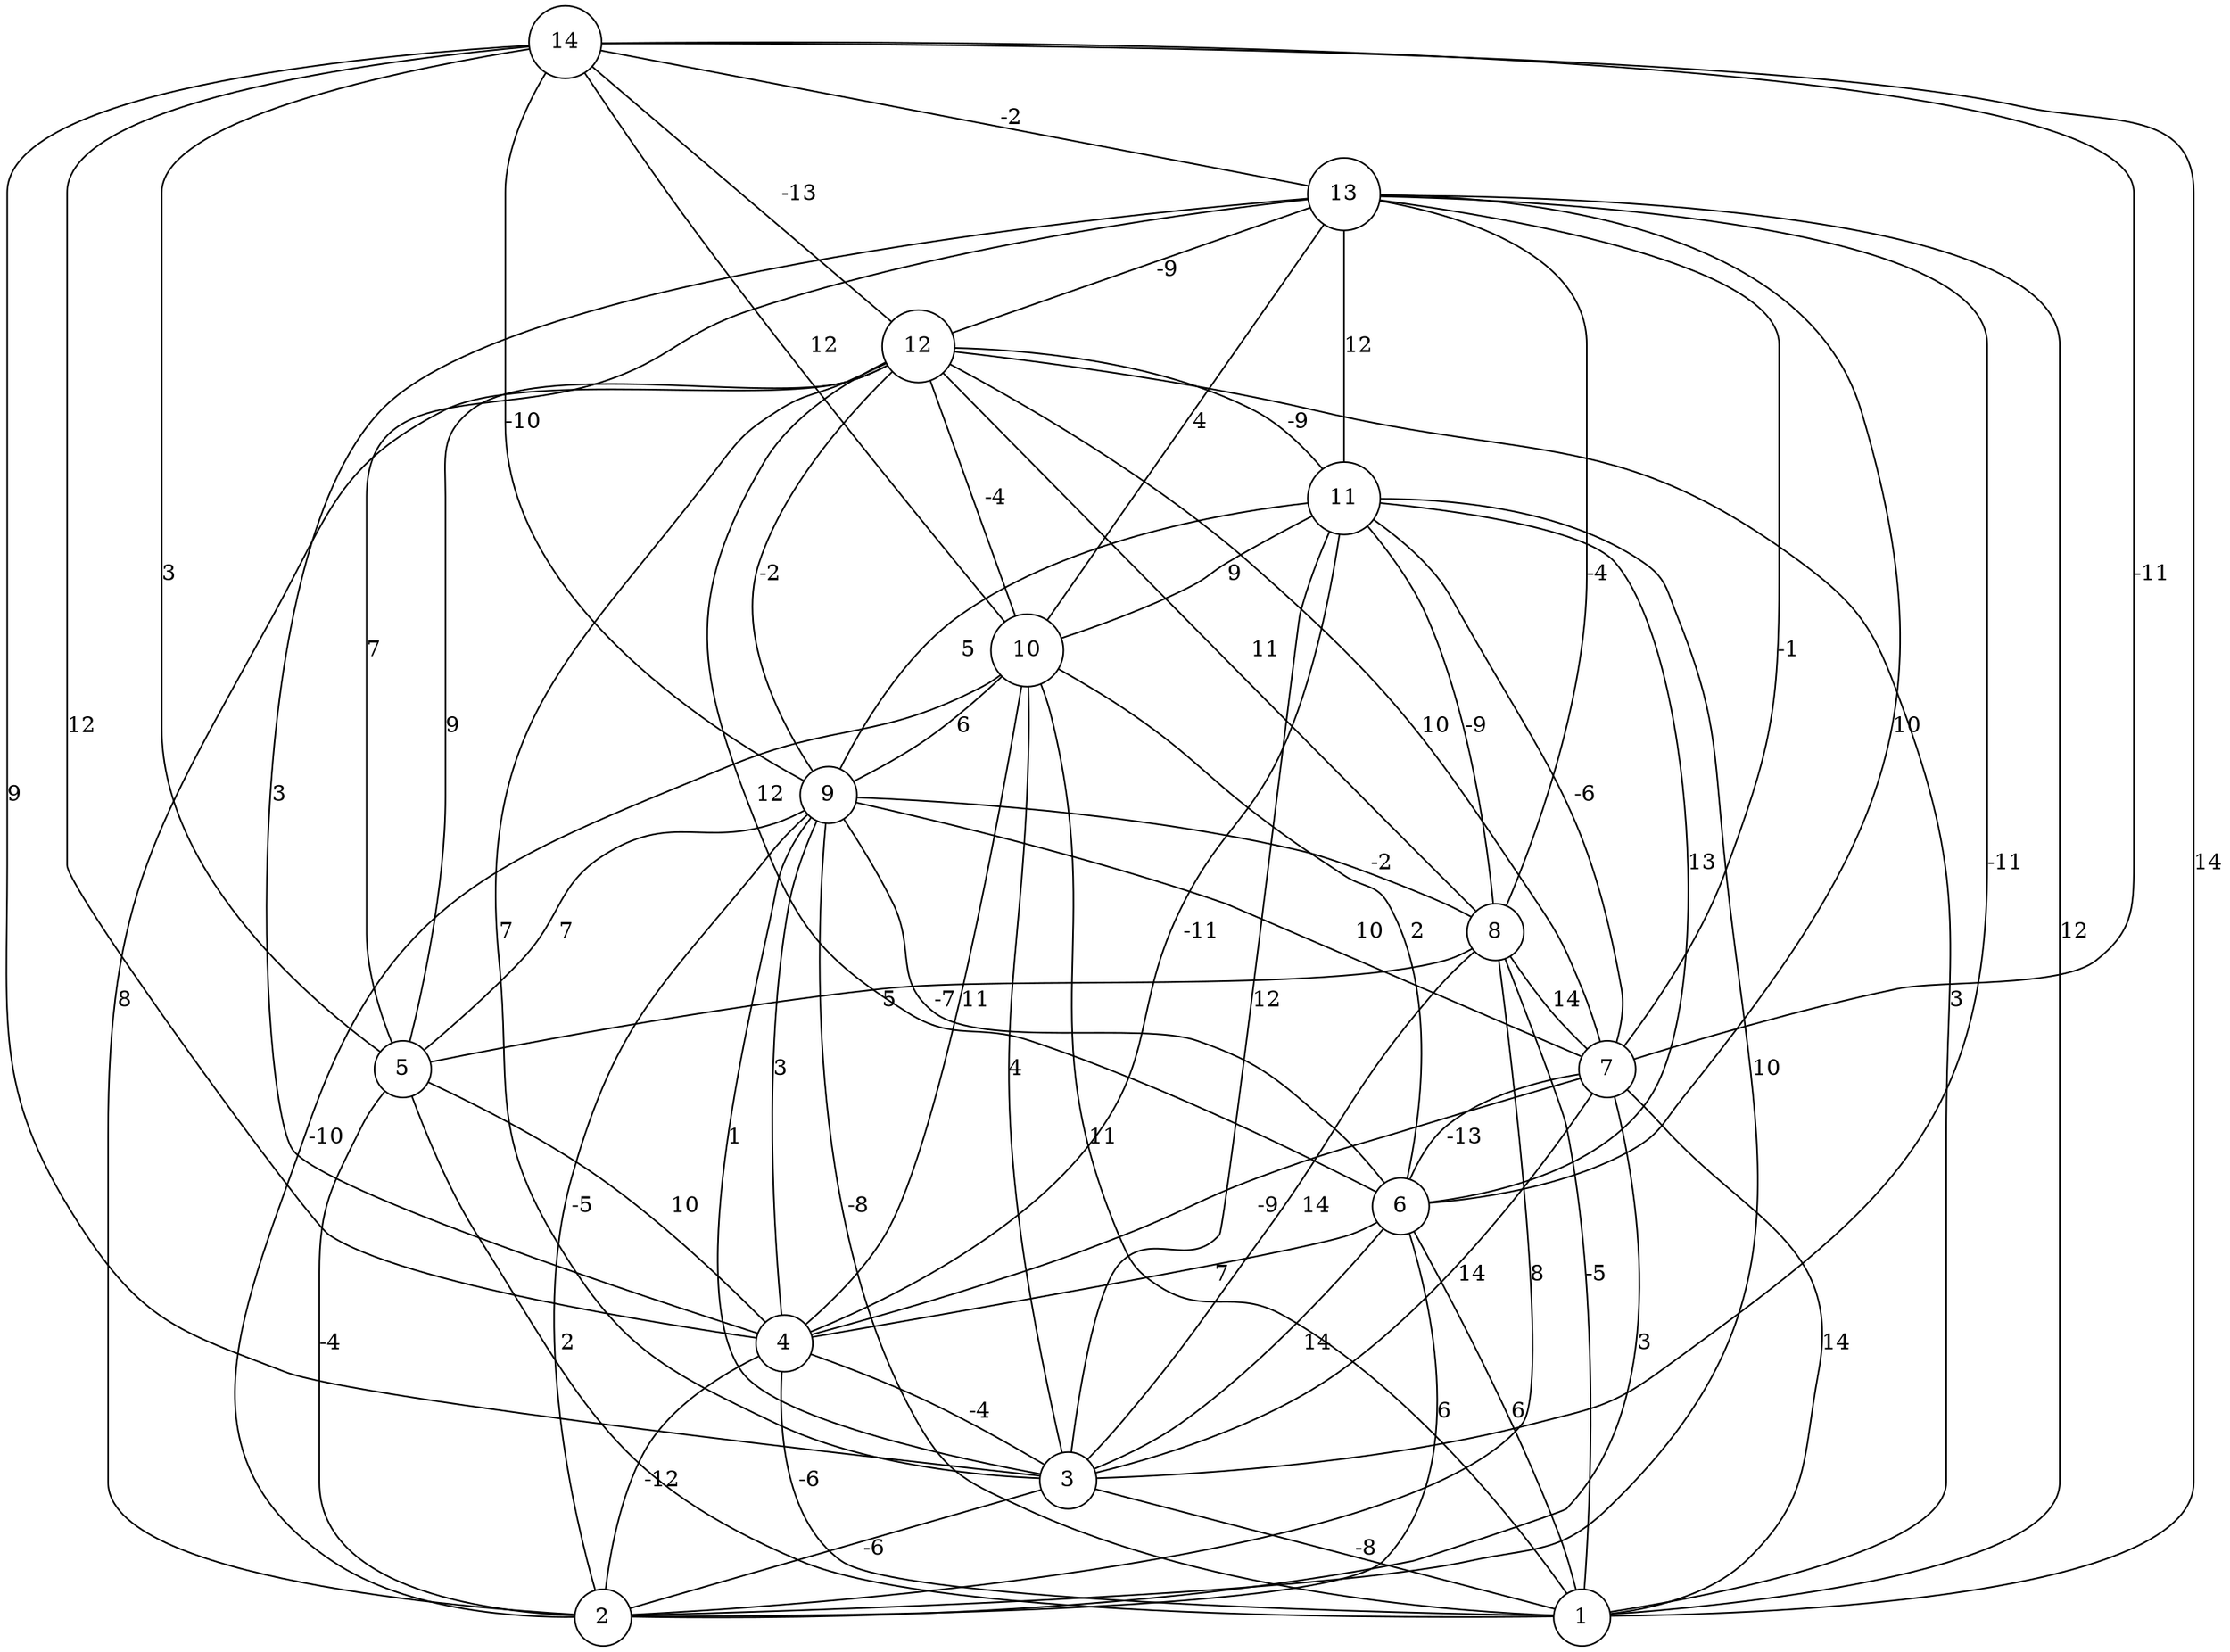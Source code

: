 graph { 
	 fontname="Helvetica,Arial,sans-serif" 
	 node [shape = circle]; 
	 14 -- 1 [label = "14"];
	 14 -- 3 [label = "9"];
	 14 -- 4 [label = "12"];
	 14 -- 5 [label = "3"];
	 14 -- 7 [label = "-11"];
	 14 -- 9 [label = "-10"];
	 14 -- 10 [label = "12"];
	 14 -- 12 [label = "-13"];
	 14 -- 13 [label = "-2"];
	 13 -- 1 [label = "12"];
	 13 -- 3 [label = "-11"];
	 13 -- 4 [label = "3"];
	 13 -- 5 [label = "7"];
	 13 -- 6 [label = "10"];
	 13 -- 7 [label = "-1"];
	 13 -- 8 [label = "-4"];
	 13 -- 10 [label = "4"];
	 13 -- 11 [label = "12"];
	 13 -- 12 [label = "-9"];
	 12 -- 1 [label = "3"];
	 12 -- 2 [label = "8"];
	 12 -- 3 [label = "7"];
	 12 -- 5 [label = "9"];
	 12 -- 6 [label = "12"];
	 12 -- 7 [label = "10"];
	 12 -- 8 [label = "11"];
	 12 -- 9 [label = "-2"];
	 12 -- 10 [label = "-4"];
	 12 -- 11 [label = "-9"];
	 11 -- 2 [label = "10"];
	 11 -- 3 [label = "12"];
	 11 -- 4 [label = "-11"];
	 11 -- 6 [label = "13"];
	 11 -- 7 [label = "-6"];
	 11 -- 8 [label = "-9"];
	 11 -- 9 [label = "5"];
	 11 -- 10 [label = "9"];
	 10 -- 1 [label = "11"];
	 10 -- 2 [label = "-10"];
	 10 -- 3 [label = "4"];
	 10 -- 4 [label = "11"];
	 10 -- 6 [label = "2"];
	 10 -- 9 [label = "6"];
	 9 -- 1 [label = "-8"];
	 9 -- 2 [label = "-5"];
	 9 -- 3 [label = "1"];
	 9 -- 4 [label = "3"];
	 9 -- 5 [label = "7"];
	 9 -- 6 [label = "-7"];
	 9 -- 7 [label = "10"];
	 9 -- 8 [label = "-2"];
	 8 -- 1 [label = "-5"];
	 8 -- 2 [label = "8"];
	 8 -- 3 [label = "14"];
	 8 -- 5 [label = "5"];
	 8 -- 7 [label = "14"];
	 7 -- 1 [label = "14"];
	 7 -- 2 [label = "3"];
	 7 -- 3 [label = "14"];
	 7 -- 4 [label = "-9"];
	 7 -- 6 [label = "-13"];
	 6 -- 1 [label = "6"];
	 6 -- 2 [label = "6"];
	 6 -- 3 [label = "14"];
	 6 -- 4 [label = "7"];
	 5 -- 1 [label = "2"];
	 5 -- 2 [label = "-4"];
	 5 -- 4 [label = "10"];
	 4 -- 1 [label = "-6"];
	 4 -- 2 [label = "-12"];
	 4 -- 3 [label = "-4"];
	 3 -- 1 [label = "-8"];
	 3 -- 2 [label = "-6"];
	 1;
	 2;
	 3;
	 4;
	 5;
	 6;
	 7;
	 8;
	 9;
	 10;
	 11;
	 12;
	 13;
	 14;
}
